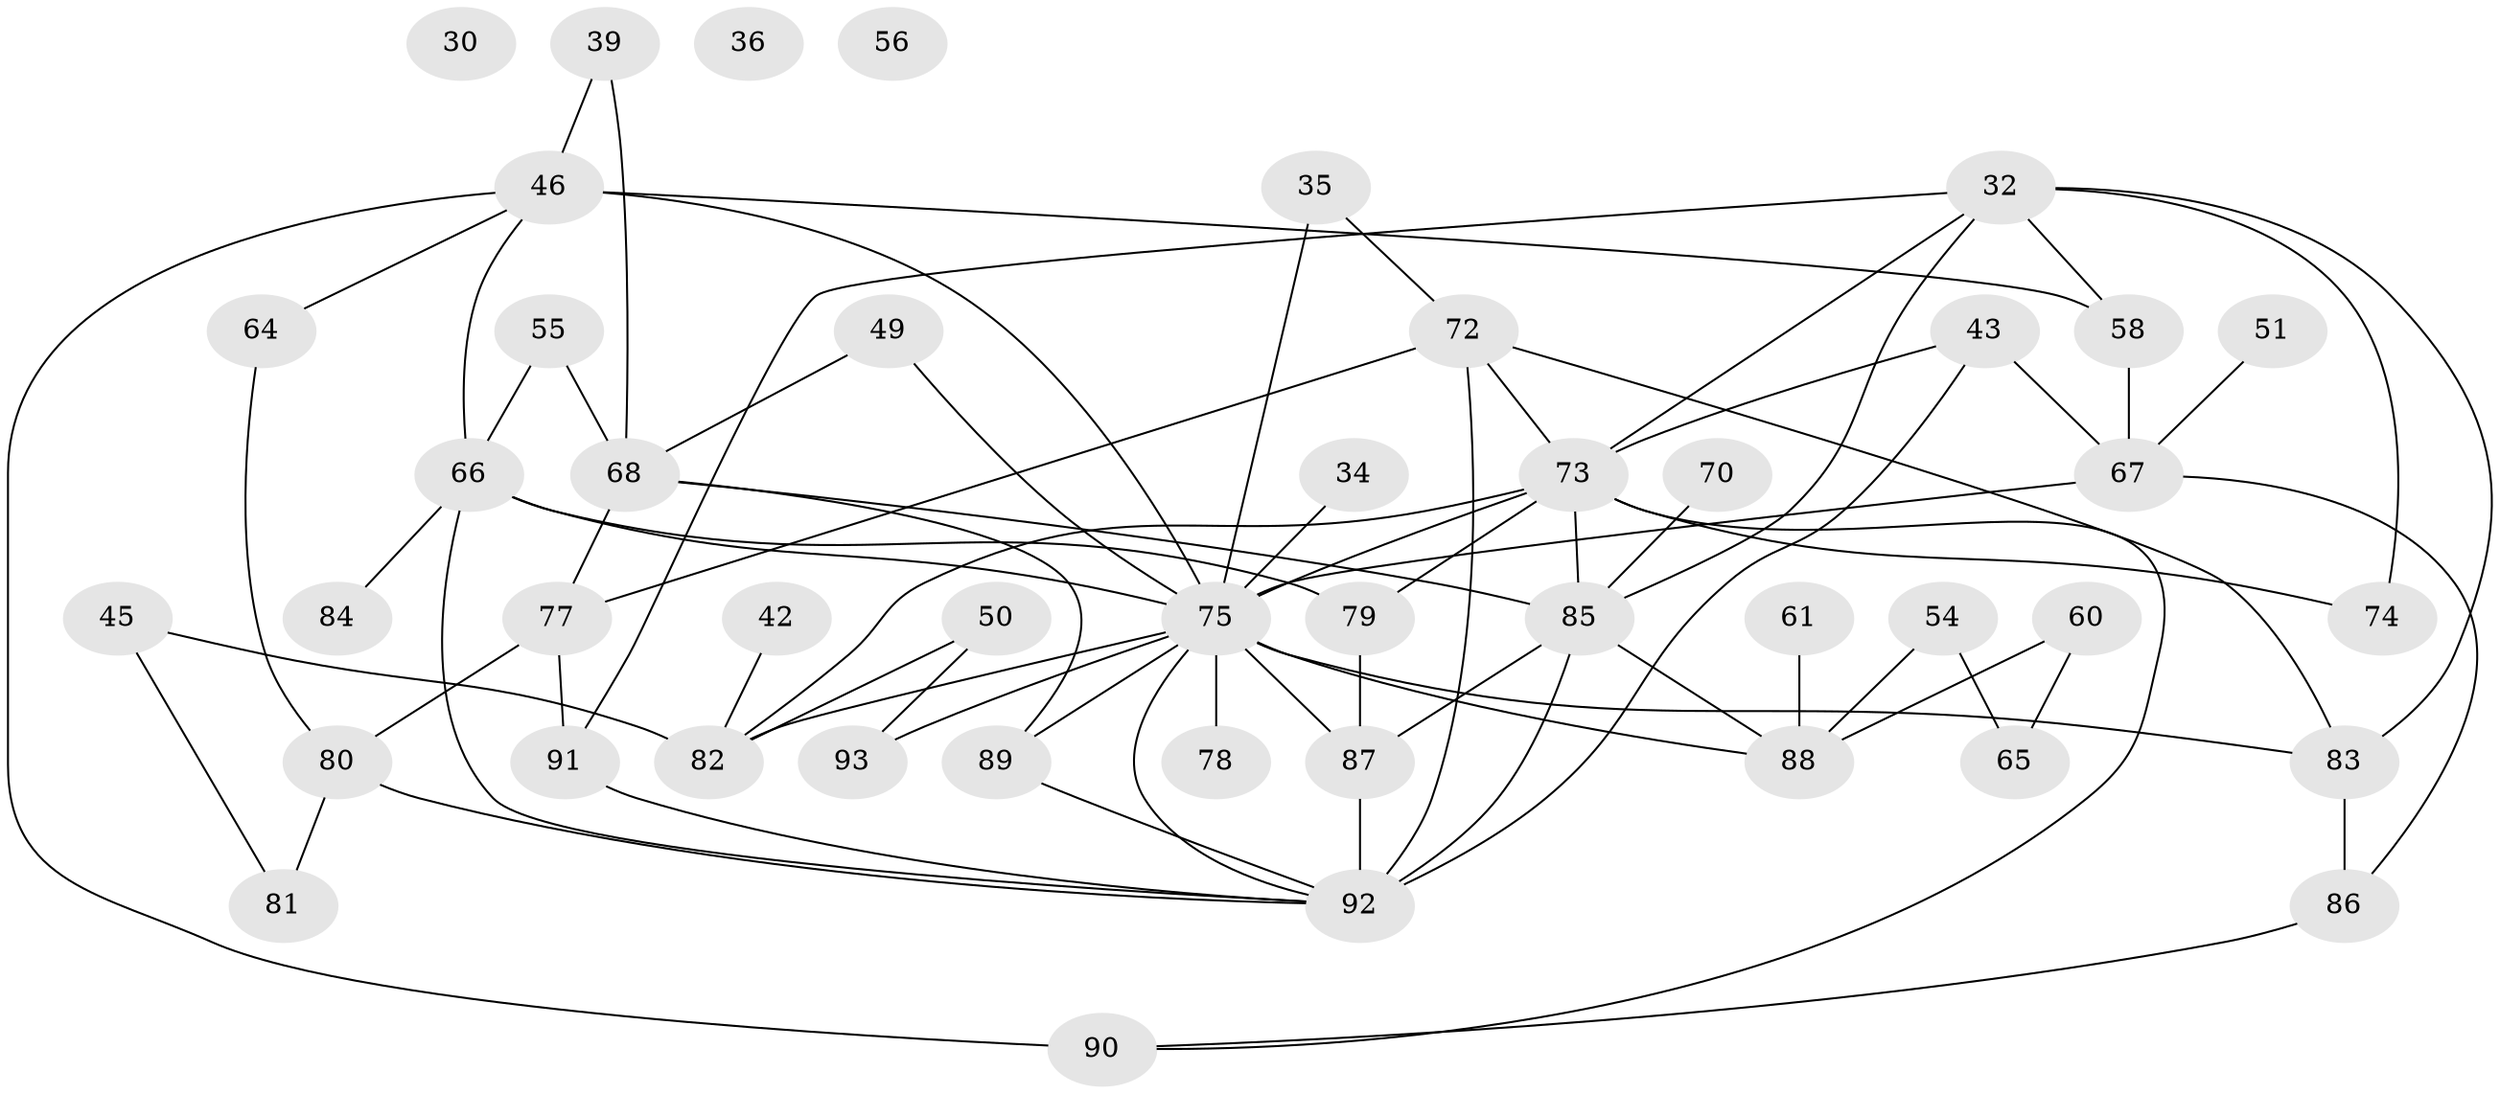 // original degree distribution, {5: 0.12903225806451613, 2: 0.3010752688172043, 7: 0.021505376344086023, 1: 0.0967741935483871, 3: 0.20430107526881722, 6: 0.03225806451612903, 4: 0.17204301075268819, 0: 0.03225806451612903, 8: 0.010752688172043012}
// Generated by graph-tools (version 1.1) at 2025/38/03/09/25 04:38:53]
// undirected, 46 vertices, 77 edges
graph export_dot {
graph [start="1"]
  node [color=gray90,style=filled];
  30;
  32 [super="+11"];
  34;
  35;
  36;
  39;
  42;
  43;
  45;
  46 [super="+41+33"];
  49;
  50;
  51;
  54;
  55;
  56;
  58 [super="+10"];
  60;
  61;
  64;
  65;
  66 [super="+29"];
  67;
  68 [super="+47"];
  70;
  72 [super="+19"];
  73 [super="+40+52"];
  74;
  75 [super="+27+62+63"];
  77 [super="+53"];
  78;
  79;
  80 [super="+44"];
  81;
  82 [super="+38"];
  83 [super="+1+59"];
  84;
  85 [super="+57+14"];
  86 [super="+21"];
  87 [super="+25"];
  88 [super="+9+71"];
  89 [super="+13"];
  90 [super="+69"];
  91;
  92 [super="+76"];
  93;
  32 -- 73 [weight=2];
  32 -- 91;
  32 -- 58;
  32 -- 85;
  32 -- 74;
  32 -- 83 [weight=2];
  34 -- 75;
  35 -- 72;
  35 -- 75;
  39 -- 46;
  39 -- 68;
  42 -- 82;
  43 -- 67;
  43 -- 92;
  43 -- 73;
  45 -- 81;
  45 -- 82;
  46 -- 64;
  46 -- 58;
  46 -- 90 [weight=2];
  46 -- 75 [weight=4];
  46 -- 66;
  49 -- 75;
  49 -- 68;
  50 -- 82;
  50 -- 93;
  51 -- 67;
  54 -- 65;
  54 -- 88;
  55 -- 68;
  55 -- 66;
  58 -- 67;
  60 -- 65;
  60 -- 88;
  61 -- 88;
  64 -- 80;
  66 -- 84;
  66 -- 75;
  66 -- 92;
  66 -- 79;
  67 -- 75;
  67 -- 86;
  68 -- 77 [weight=2];
  68 -- 89;
  68 -- 85;
  70 -- 85;
  72 -- 92 [weight=2];
  72 -- 83;
  72 -- 77;
  72 -- 73 [weight=2];
  73 -- 75 [weight=6];
  73 -- 85 [weight=2];
  73 -- 74;
  73 -- 79 [weight=2];
  73 -- 82;
  73 -- 90;
  75 -- 89;
  75 -- 93;
  75 -- 78;
  75 -- 92;
  75 -- 83;
  75 -- 87;
  75 -- 88 [weight=2];
  75 -- 82;
  77 -- 91;
  77 -- 80 [weight=2];
  79 -- 87;
  80 -- 81;
  80 -- 92;
  83 -- 86;
  85 -- 87;
  85 -- 88;
  85 -- 92;
  86 -- 90;
  87 -- 92 [weight=2];
  89 -- 92;
  91 -- 92;
}
